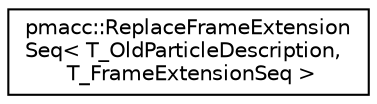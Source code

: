 digraph "Graphical Class Hierarchy"
{
 // LATEX_PDF_SIZE
  edge [fontname="Helvetica",fontsize="10",labelfontname="Helvetica",labelfontsize="10"];
  node [fontname="Helvetica",fontsize="10",shape=record];
  rankdir="LR";
  Node0 [label="pmacc::ReplaceFrameExtension\lSeq\< T_OldParticleDescription,\l T_FrameExtensionSeq \>",height=0.2,width=0.4,color="black", fillcolor="white", style="filled",URL="$structpmacc_1_1_replace_frame_extension_seq.html",tooltip="Get ParticleDescription with a new FrameExtensionSeq."];
}
